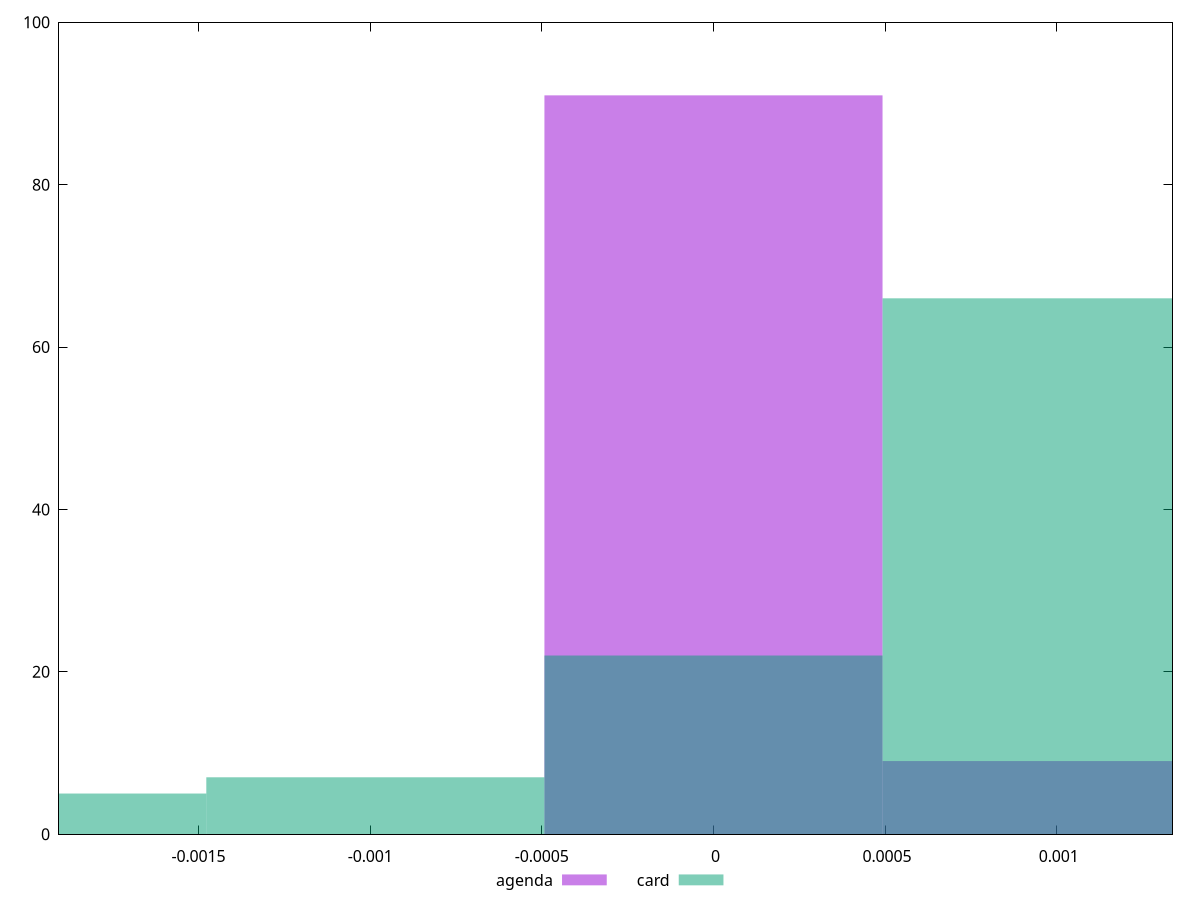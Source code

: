 reset

$agenda <<EOF
0 91
0.0009850156625579747 9
EOF

$card <<EOF
0.0009850156625579747 66
0 22
-0.0009850156625579747 7
-0.0019700313251159495 5
EOF

set key outside below
set boxwidth 0.0009850156625579747
set xrange [-0.001906682946458882:0.001337243279536006]
set yrange [0:100]
set trange [0:100]
set style fill transparent solid 0.5 noborder
set terminal svg size 640, 500 enhanced background rgb 'white'
set output "reports/report_00031_2021-02-24T23-18-18.084Z/meta/pScore-difference/comparison/histogram/1_vs_2.svg"

plot $agenda title "agenda" with boxes, \
     $card title "card" with boxes

reset
